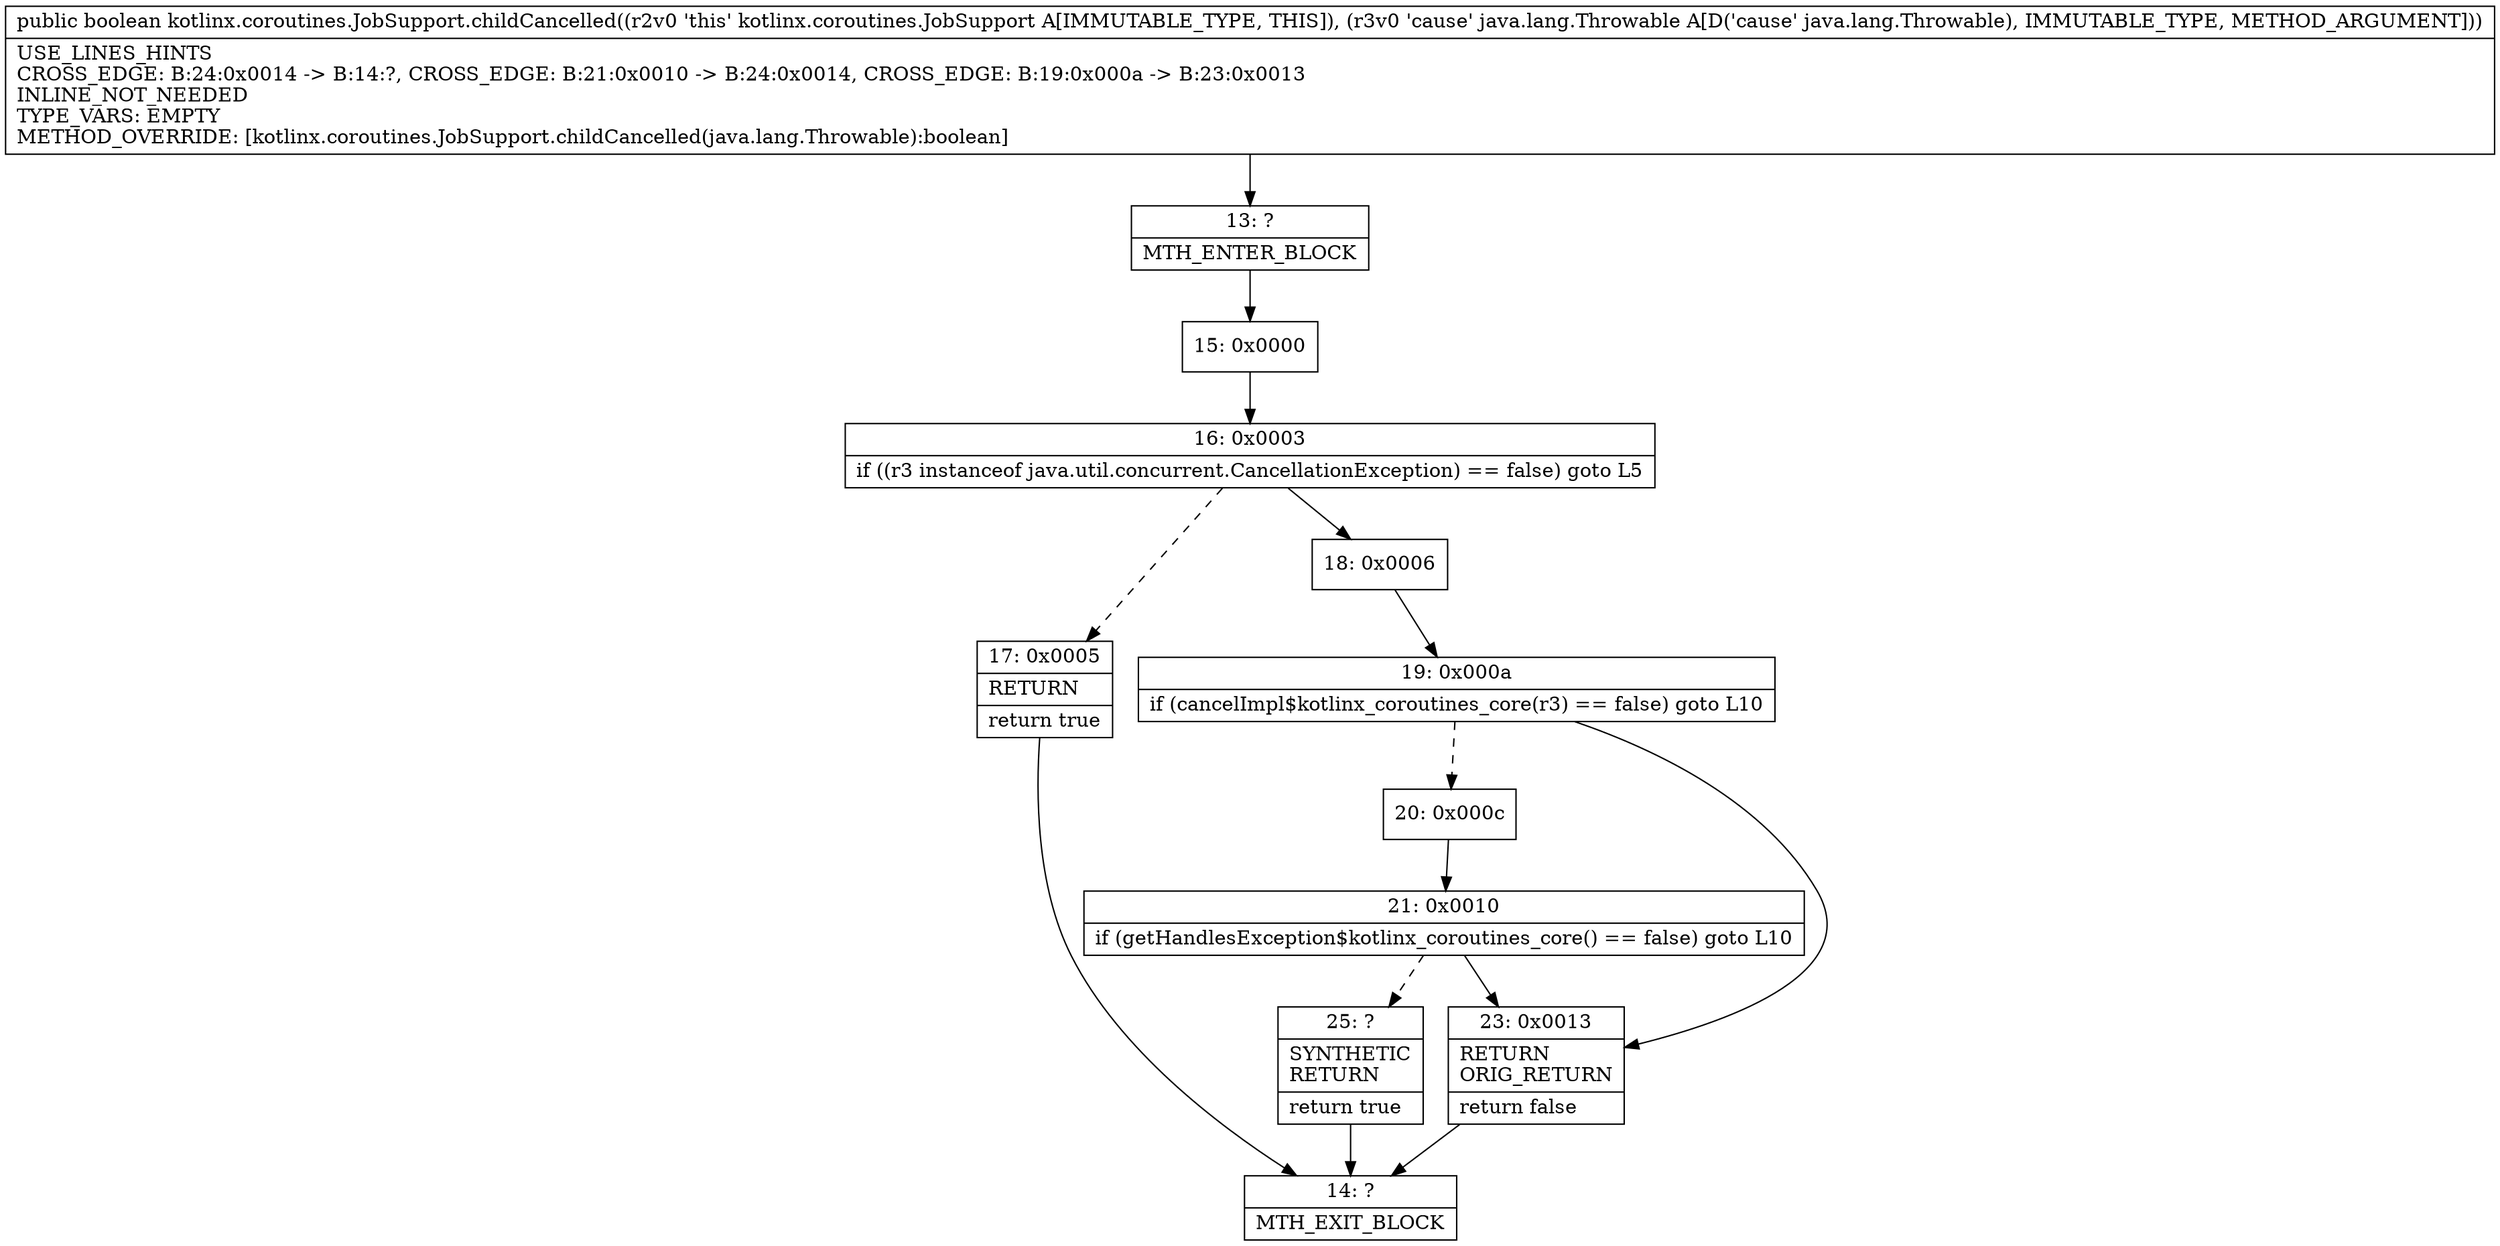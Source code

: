digraph "CFG forkotlinx.coroutines.JobSupport.childCancelled(Ljava\/lang\/Throwable;)Z" {
Node_13 [shape=record,label="{13\:\ ?|MTH_ENTER_BLOCK\l}"];
Node_15 [shape=record,label="{15\:\ 0x0000}"];
Node_16 [shape=record,label="{16\:\ 0x0003|if ((r3 instanceof java.util.concurrent.CancellationException) == false) goto L5\l}"];
Node_17 [shape=record,label="{17\:\ 0x0005|RETURN\l|return true\l}"];
Node_14 [shape=record,label="{14\:\ ?|MTH_EXIT_BLOCK\l}"];
Node_18 [shape=record,label="{18\:\ 0x0006}"];
Node_19 [shape=record,label="{19\:\ 0x000a|if (cancelImpl$kotlinx_coroutines_core(r3) == false) goto L10\l}"];
Node_20 [shape=record,label="{20\:\ 0x000c}"];
Node_21 [shape=record,label="{21\:\ 0x0010|if (getHandlesException$kotlinx_coroutines_core() == false) goto L10\l}"];
Node_25 [shape=record,label="{25\:\ ?|SYNTHETIC\lRETURN\l|return true\l}"];
Node_23 [shape=record,label="{23\:\ 0x0013|RETURN\lORIG_RETURN\l|return false\l}"];
MethodNode[shape=record,label="{public boolean kotlinx.coroutines.JobSupport.childCancelled((r2v0 'this' kotlinx.coroutines.JobSupport A[IMMUTABLE_TYPE, THIS]), (r3v0 'cause' java.lang.Throwable A[D('cause' java.lang.Throwable), IMMUTABLE_TYPE, METHOD_ARGUMENT]))  | USE_LINES_HINTS\lCROSS_EDGE: B:24:0x0014 \-\> B:14:?, CROSS_EDGE: B:21:0x0010 \-\> B:24:0x0014, CROSS_EDGE: B:19:0x000a \-\> B:23:0x0013\lINLINE_NOT_NEEDED\lTYPE_VARS: EMPTY\lMETHOD_OVERRIDE: [kotlinx.coroutines.JobSupport.childCancelled(java.lang.Throwable):boolean]\l}"];
MethodNode -> Node_13;Node_13 -> Node_15;
Node_15 -> Node_16;
Node_16 -> Node_17[style=dashed];
Node_16 -> Node_18;
Node_17 -> Node_14;
Node_18 -> Node_19;
Node_19 -> Node_20[style=dashed];
Node_19 -> Node_23;
Node_20 -> Node_21;
Node_21 -> Node_23;
Node_21 -> Node_25[style=dashed];
Node_25 -> Node_14;
Node_23 -> Node_14;
}

